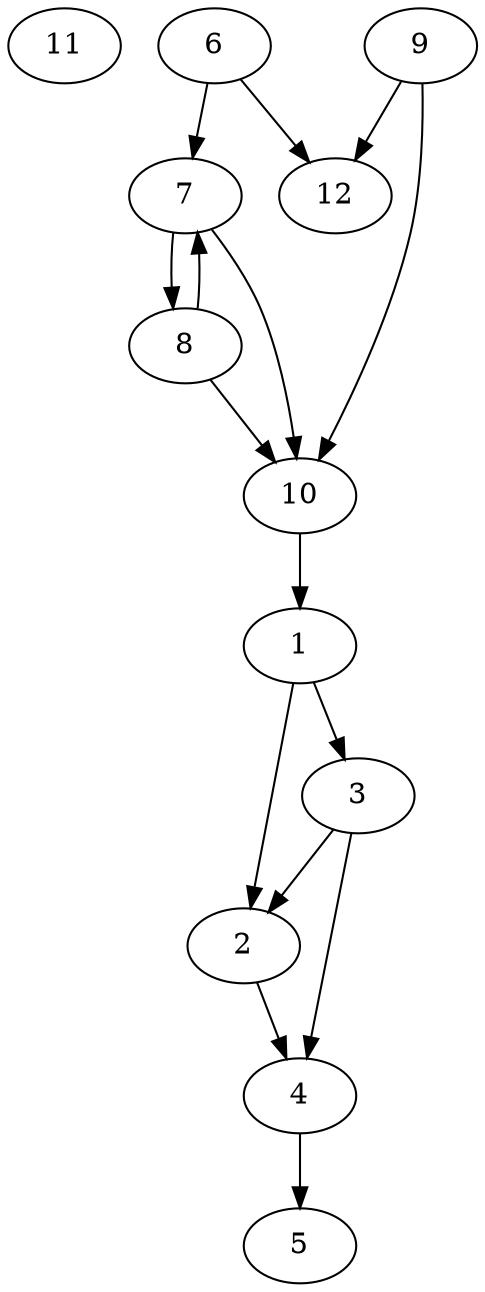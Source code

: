 digraph {
  11;

  1 -> 2
  1 -> 3
  3 -> 2
  2 -> 4
  3 -> 4
  4 -> 5
  6 -> 7
  8 -> 7
  6 -> 12
  7 -> 8
  7 -> 10
  8 -> 10
  9 -> 10
  9 -> 12
  10 -> 1
}
